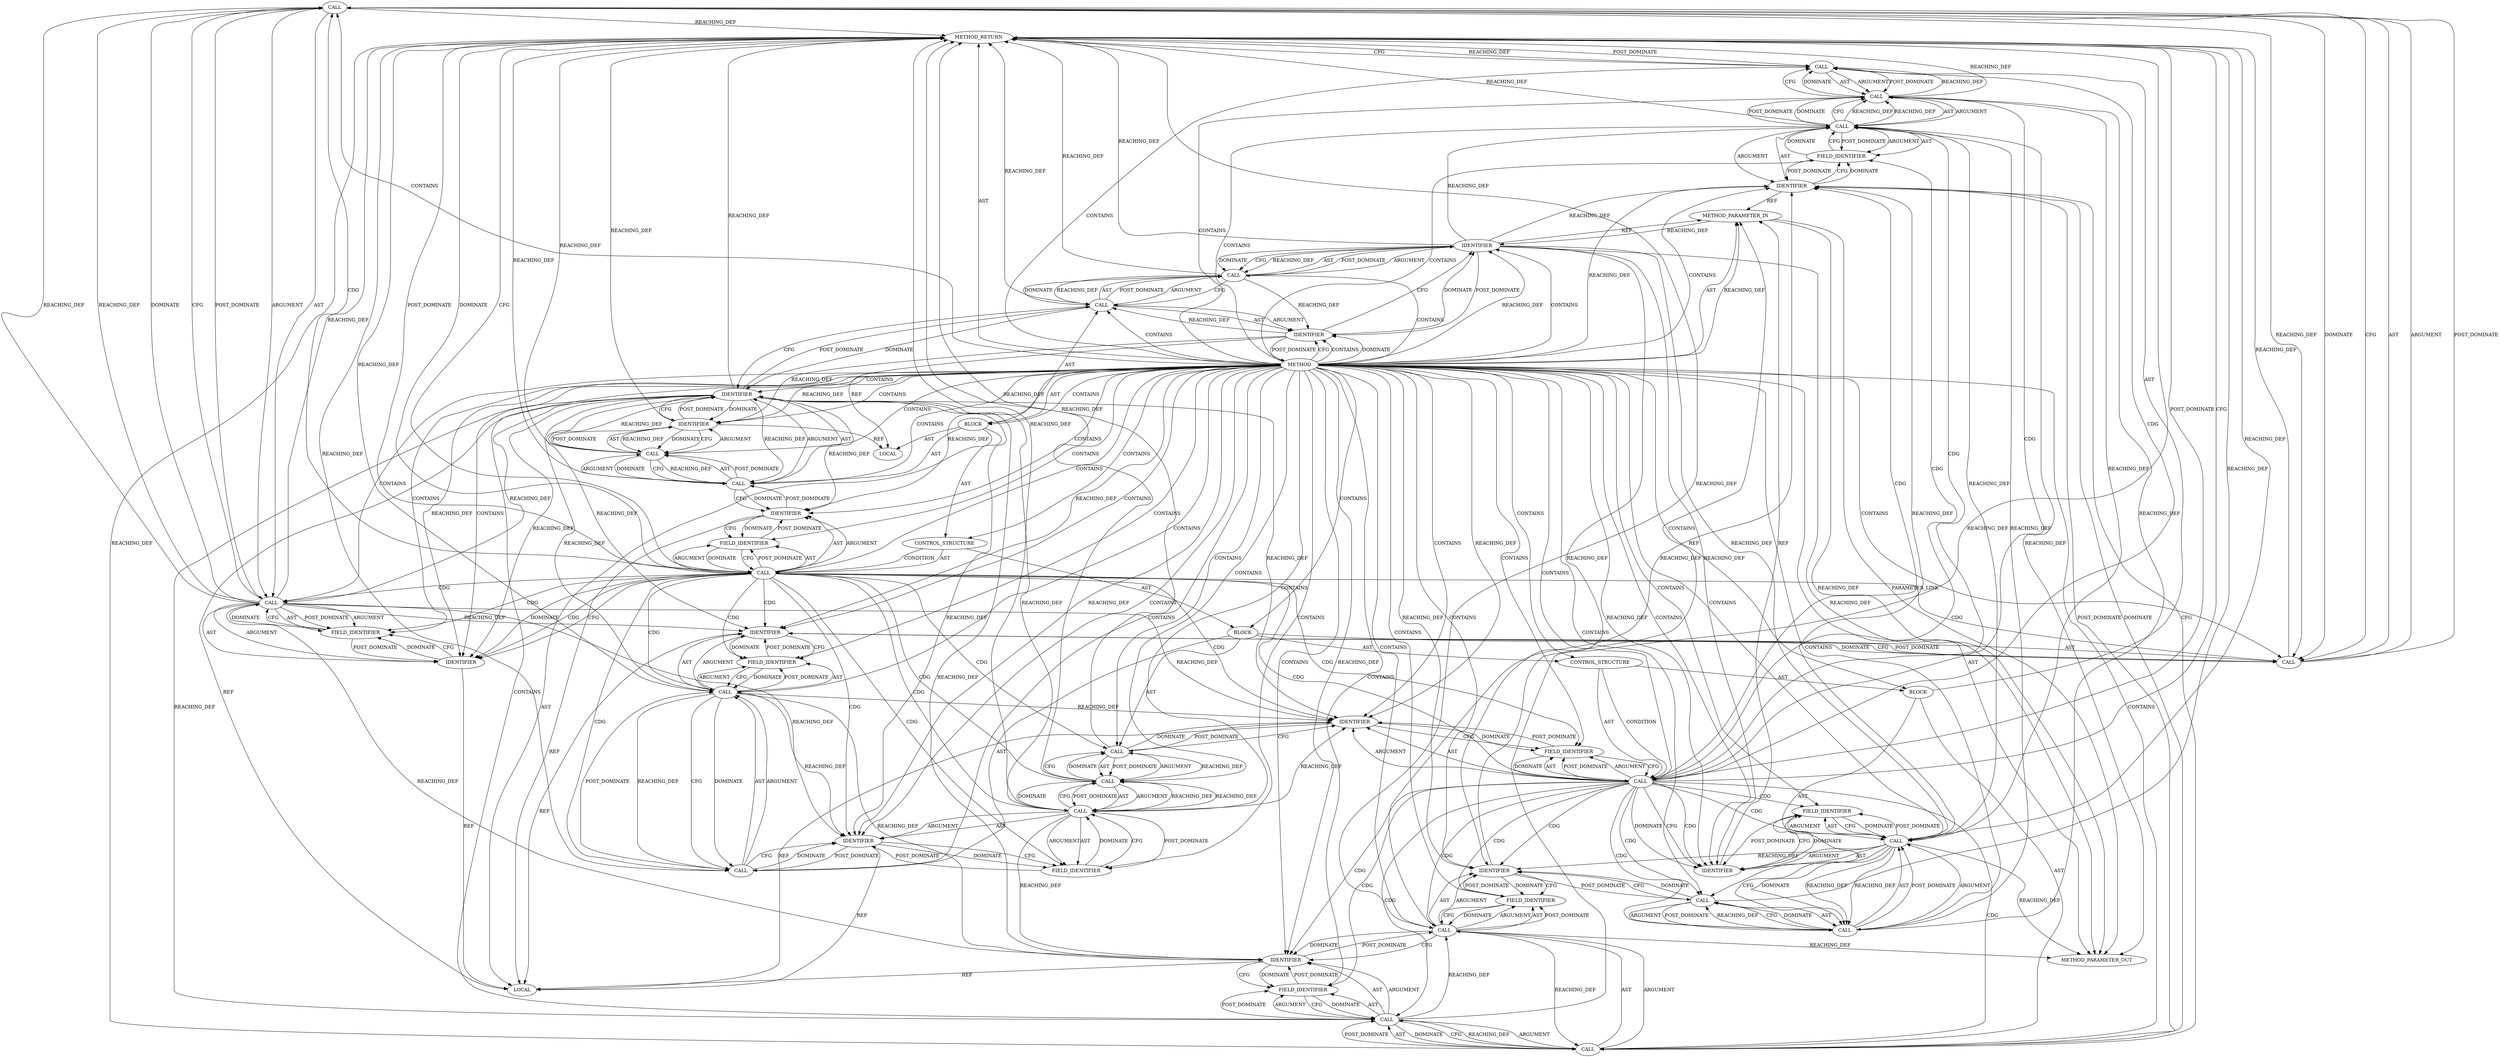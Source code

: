 digraph {
  17687 [label=CALL ORDER=1 ARGUMENT_INDEX=1 CODE="&ctx->rx_list" COLUMN_NUMBER=21 METHOD_FULL_NAME="<operator>.addressOf" LINE_NUMBER=2505 TYPE_FULL_NAME="<empty>" DISPATCH_TYPE="STATIC_DISPATCH" SIGNATURE="" NAME="<operator>.addressOf"]
  17680 [label=IDENTIFIER ORDER=1 ARGUMENT_INDEX=1 CODE="tls_ctx" COLUMN_NUMBER=48 LINE_NUMBER=2502 TYPE_FULL_NAME="tls_context*" NAME="tls_ctx"]
  17683 [label=IDENTIFIER ORDER=1 ARGUMENT_INDEX=1 CODE="ctx" COLUMN_NUMBER=6 LINE_NUMBER=2504 TYPE_FULL_NAME="tls_sw_context_rx*" NAME="ctx"]
  17702 [label=IDENTIFIER ORDER=1 ARGUMENT_INDEX=1 CODE="ctx" COLUMN_NUMBER=7 LINE_NUMBER=2512 TYPE_FULL_NAME="tls_sw_context_rx*" NAME="ctx"]
  21703 [label=METHOD_PARAMETER_OUT ORDER=1 CODE="struct sock *sk" IS_VARIADIC=false COLUMN_NUMBER=34 LINE_NUMBER=2499 TYPE_FULL_NAME="sock*" EVALUATION_STRATEGY="BY_VALUE" INDEX=1 NAME="sk"]
  17718 [label=CALL ORDER=1 ARGUMENT_INDEX=1 CODE="&sk->sk_callback_lock" COLUMN_NUMBER=20 METHOD_FULL_NAME="<operator>.addressOf" LINE_NUMBER=2515 TYPE_FULL_NAME="<empty>" DISPATCH_TYPE="STATIC_DISPATCH" SIGNATURE="" NAME="<operator>.addressOf"]
  17694 [label=FIELD_IDENTIFIER ORDER=2 ARGUMENT_INDEX=2 CODE="aead_recv" COLUMN_NUMBER=20 LINE_NUMBER=2506 CANONICAL_NAME="aead_recv"]
  17717 [label=CALL ORDER=3 ARGUMENT_INDEX=-1 CODE="write_unlock_bh(&sk->sk_callback_lock)" COLUMN_NUMBER=4 METHOD_FULL_NAME="write_unlock_bh" LINE_NUMBER=2515 TYPE_FULL_NAME="<empty>" DISPATCH_TYPE="STATIC_DISPATCH" SIGNATURE="" NAME="write_unlock_bh"]
  17670 [label=BLOCK ORDER=2 ARGUMENT_INDEX=-1 CODE="{
	struct tls_context *tls_ctx = tls_get_ctx(sk);
	struct tls_sw_context_rx *ctx = tls_sw_ctx_rx(tls_ctx);

	if (ctx->aead_recv) {
		__skb_queue_purge(&ctx->rx_list);
		crypto_free_aead(ctx->aead_recv);
		tls_strp_stop(&ctx->strp);
		/* If tls_sw_strparser_arm() was not called (cleanup paths)
		 * we still want to tls_strp_stop(), but sk->sk_data_ready was
		 * never swapped.
		 */
		if (ctx->saved_data_ready) {
			write_lock_bh(&sk->sk_callback_lock);
			sk->sk_data_ready = ctx->saved_data_ready;
			write_unlock_bh(&sk->sk_callback_lock);
		}
	}
}" COLUMN_NUMBER=1 LINE_NUMBER=2500 TYPE_FULL_NAME="void"]
  17703 [label=FIELD_IDENTIFIER ORDER=2 ARGUMENT_INDEX=2 CODE="saved_data_ready" COLUMN_NUMBER=7 LINE_NUMBER=2512 CANONICAL_NAME="saved_data_ready"]
  17679 [label=CALL ORDER=2 ARGUMENT_INDEX=2 CODE="tls_sw_ctx_rx(tls_ctx)" COLUMN_NUMBER=34 METHOD_FULL_NAME="tls_sw_ctx_rx" LINE_NUMBER=2502 TYPE_FULL_NAME="<empty>" DISPATCH_TYPE="STATIC_DISPATCH" SIGNATURE="" NAME="tls_sw_ctx_rx"]
  17691 [label=CALL ORDER=2 ARGUMENT_INDEX=-1 CODE="crypto_free_aead(ctx->aead_recv)" COLUMN_NUMBER=3 METHOD_FULL_NAME="crypto_free_aead" LINE_NUMBER=2506 TYPE_FULL_NAME="<empty>" DISPATCH_TYPE="STATIC_DISPATCH" SIGNATURE="" NAME="crypto_free_aead"]
  17684 [label=FIELD_IDENTIFIER ORDER=2 ARGUMENT_INDEX=2 CODE="aead_recv" COLUMN_NUMBER=6 LINE_NUMBER=2504 CANONICAL_NAME="aead_recv"]
  17699 [label=FIELD_IDENTIFIER ORDER=2 ARGUMENT_INDEX=2 CODE="strp" COLUMN_NUMBER=18 LINE_NUMBER=2507 CANONICAL_NAME="strp"]
  17701 [label=CALL ORDER=1 ARGUMENT_INDEX=-1 CODE="ctx->saved_data_ready" COLUMN_NUMBER=7 METHOD_FULL_NAME="<operator>.indirectFieldAccess" LINE_NUMBER=2512 TYPE_FULL_NAME="<empty>" DISPATCH_TYPE="STATIC_DISPATCH" SIGNATURE="" NAME="<operator>.indirectFieldAccess"]
  17715 [label=IDENTIFIER ORDER=1 ARGUMENT_INDEX=1 CODE="ctx" COLUMN_NUMBER=24 LINE_NUMBER=2514 TYPE_FULL_NAME="tls_sw_context_rx*" NAME="ctx"]
  17669 [label=METHOD_PARAMETER_IN ORDER=1 CODE="struct sock *sk" IS_VARIADIC=false COLUMN_NUMBER=34 LINE_NUMBER=2499 TYPE_FULL_NAME="sock*" EVALUATION_STRATEGY="BY_VALUE" INDEX=1 NAME="sk"]
  17697 [label=CALL ORDER=1 ARGUMENT_INDEX=1 CODE="ctx->strp" COLUMN_NUMBER=18 METHOD_FULL_NAME="<operator>.indirectFieldAccess" LINE_NUMBER=2507 TYPE_FULL_NAME="<empty>" DISPATCH_TYPE="STATIC_DISPATCH" SIGNATURE="" NAME="<operator>.indirectFieldAccess"]
  17722 [label=METHOD_RETURN ORDER=3 CODE="RET" COLUMN_NUMBER=1 LINE_NUMBER=2499 TYPE_FULL_NAME="void" EVALUATION_STRATEGY="BY_VALUE"]
  17682 [label=CALL ORDER=1 ARGUMENT_INDEX=-1 CODE="ctx->aead_recv" COLUMN_NUMBER=6 METHOD_FULL_NAME="<operator>.indirectFieldAccess" LINE_NUMBER=2504 TYPE_FULL_NAME="<empty>" DISPATCH_TYPE="STATIC_DISPATCH" SIGNATURE="" NAME="<operator>.indirectFieldAccess"]
  17706 [label=CALL ORDER=1 ARGUMENT_INDEX=1 CODE="&sk->sk_callback_lock" COLUMN_NUMBER=18 METHOD_FULL_NAME="<operator>.addressOf" LINE_NUMBER=2513 TYPE_FULL_NAME="<empty>" DISPATCH_TYPE="STATIC_DISPATCH" SIGNATURE="" NAME="<operator>.addressOf"]
  17719 [label=CALL ORDER=1 ARGUMENT_INDEX=1 CODE="sk->sk_callback_lock" COLUMN_NUMBER=21 METHOD_FULL_NAME="<operator>.indirectFieldAccess" LINE_NUMBER=2515 TYPE_FULL_NAME="<empty>" DISPATCH_TYPE="STATIC_DISPATCH" SIGNATURE="" NAME="<operator>.indirectFieldAccess"]
  17712 [label=IDENTIFIER ORDER=1 ARGUMENT_INDEX=1 CODE="sk" COLUMN_NUMBER=4 LINE_NUMBER=2514 TYPE_FULL_NAME="sock*" NAME="sk"]
  17688 [label=CALL ORDER=1 ARGUMENT_INDEX=1 CODE="ctx->rx_list" COLUMN_NUMBER=22 METHOD_FULL_NAME="<operator>.indirectFieldAccess" LINE_NUMBER=2505 TYPE_FULL_NAME="<empty>" DISPATCH_TYPE="STATIC_DISPATCH" SIGNATURE="" NAME="<operator>.indirectFieldAccess"]
  17681 [label=CONTROL_STRUCTURE CONTROL_STRUCTURE_TYPE="IF" ORDER=5 PARSER_TYPE_NAME="CASTIfStatement" ARGUMENT_INDEX=-1 CODE="if (ctx->aead_recv)" COLUMN_NUMBER=2 LINE_NUMBER=2504]
  17689 [label=IDENTIFIER ORDER=1 ARGUMENT_INDEX=1 CODE="ctx" COLUMN_NUMBER=22 LINE_NUMBER=2505 TYPE_FULL_NAME="tls_sw_context_rx*" NAME="ctx"]
  17708 [label=IDENTIFIER ORDER=1 ARGUMENT_INDEX=1 CODE="sk" COLUMN_NUMBER=19 LINE_NUMBER=2513 TYPE_FULL_NAME="sock*" NAME="sk"]
  17668 [label=METHOD COLUMN_NUMBER=1 LINE_NUMBER=2499 COLUMN_NUMBER_END=1 IS_EXTERNAL=false SIGNATURE="void tls_sw_release_resources_rx (sock*)" NAME="tls_sw_release_resources_rx" AST_PARENT_TYPE="TYPE_DECL" AST_PARENT_FULL_NAME="tls_sw.c:<global>" ORDER=56 CODE="void tls_sw_release_resources_rx(struct sock *sk)
{
	struct tls_context *tls_ctx = tls_get_ctx(sk);
	struct tls_sw_context_rx *ctx = tls_sw_ctx_rx(tls_ctx);

	if (ctx->aead_recv) {
		__skb_queue_purge(&ctx->rx_list);
		crypto_free_aead(ctx->aead_recv);
		tls_strp_stop(&ctx->strp);
		/* If tls_sw_strparser_arm() was not called (cleanup paths)
		 * we still want to tls_strp_stop(), but sk->sk_data_ready was
		 * never swapped.
		 */
		if (ctx->saved_data_ready) {
			write_lock_bh(&sk->sk_callback_lock);
			sk->sk_data_ready = ctx->saved_data_ready;
			write_unlock_bh(&sk->sk_callback_lock);
		}
	}
}" FULL_NAME="tls_sw_release_resources_rx" LINE_NUMBER_END=2518 FILENAME="tls_sw.c"]
  17685 [label=BLOCK ORDER=2 ARGUMENT_INDEX=-1 CODE="{
		__skb_queue_purge(&ctx->rx_list);
		crypto_free_aead(ctx->aead_recv);
		tls_strp_stop(&ctx->strp);
		/* If tls_sw_strparser_arm() was not called (cleanup paths)
		 * we still want to tls_strp_stop(), but sk->sk_data_ready was
		 * never swapped.
		 */
		if (ctx->saved_data_ready) {
			write_lock_bh(&sk->sk_callback_lock);
			sk->sk_data_ready = ctx->saved_data_ready;
			write_unlock_bh(&sk->sk_callback_lock);
		}
	}" COLUMN_NUMBER=22 LINE_NUMBER=2504 TYPE_FULL_NAME="void"]
  17677 [label=CALL ORDER=4 ARGUMENT_INDEX=-1 CODE="*ctx = tls_sw_ctx_rx(tls_ctx)" COLUMN_NUMBER=27 METHOD_FULL_NAME="<operator>.assignment" LINE_NUMBER=2502 TYPE_FULL_NAME="<empty>" DISPATCH_TYPE="STATIC_DISPATCH" SIGNATURE="" NAME="<operator>.assignment"]
  17707 [label=CALL ORDER=1 ARGUMENT_INDEX=1 CODE="sk->sk_callback_lock" COLUMN_NUMBER=19 METHOD_FULL_NAME="<operator>.indirectFieldAccess" LINE_NUMBER=2513 TYPE_FULL_NAME="<empty>" DISPATCH_TYPE="STATIC_DISPATCH" SIGNATURE="" NAME="<operator>.indirectFieldAccess"]
  17711 [label=CALL ORDER=1 ARGUMENT_INDEX=1 CODE="sk->sk_data_ready" COLUMN_NUMBER=4 METHOD_FULL_NAME="<operator>.indirectFieldAccess" LINE_NUMBER=2514 TYPE_FULL_NAME="<empty>" DISPATCH_TYPE="STATIC_DISPATCH" SIGNATURE="" NAME="<operator>.indirectFieldAccess"]
  17698 [label=IDENTIFIER ORDER=1 ARGUMENT_INDEX=1 CODE="ctx" COLUMN_NUMBER=18 LINE_NUMBER=2507 TYPE_FULL_NAME="tls_sw_context_rx*" NAME="ctx"]
  17690 [label=FIELD_IDENTIFIER ORDER=2 ARGUMENT_INDEX=2 CODE="rx_list" COLUMN_NUMBER=22 LINE_NUMBER=2505 CANONICAL_NAME="rx_list"]
  17673 [label=IDENTIFIER ORDER=1 ARGUMENT_INDEX=1 CODE="tls_ctx" COLUMN_NUMBER=22 LINE_NUMBER=2501 TYPE_FULL_NAME="tls_context*" NAME="tls_ctx"]
  17720 [label=IDENTIFIER ORDER=1 ARGUMENT_INDEX=1 CODE="sk" COLUMN_NUMBER=21 LINE_NUMBER=2515 TYPE_FULL_NAME="sock*" NAME="sk"]
  17686 [label=CALL ORDER=1 ARGUMENT_INDEX=-1 CODE="__skb_queue_purge(&ctx->rx_list)" COLUMN_NUMBER=3 METHOD_FULL_NAME="__skb_queue_purge" LINE_NUMBER=2505 TYPE_FULL_NAME="<empty>" DISPATCH_TYPE="STATIC_DISPATCH" SIGNATURE="" NAME="__skb_queue_purge"]
  17676 [label=LOCAL ORDER=3 CODE="struct tls_sw_context_rx* ctx" COLUMN_NUMBER=27 LINE_NUMBER=2502 TYPE_FULL_NAME="tls_sw_context_rx*" NAME="ctx"]
  17692 [label=CALL ORDER=1 ARGUMENT_INDEX=1 CODE="ctx->aead_recv" COLUMN_NUMBER=20 METHOD_FULL_NAME="<operator>.indirectFieldAccess" LINE_NUMBER=2506 TYPE_FULL_NAME="<empty>" DISPATCH_TYPE="STATIC_DISPATCH" SIGNATURE="" NAME="<operator>.indirectFieldAccess"]
  17695 [label=CALL ORDER=3 ARGUMENT_INDEX=-1 CODE="tls_strp_stop(&ctx->strp)" COLUMN_NUMBER=3 METHOD_FULL_NAME="tls_strp_stop" LINE_NUMBER=2507 TYPE_FULL_NAME="<empty>" DISPATCH_TYPE="STATIC_DISPATCH" SIGNATURE="" NAME="tls_strp_stop"]
  17714 [label=CALL ORDER=2 ARGUMENT_INDEX=2 CODE="ctx->saved_data_ready" COLUMN_NUMBER=24 METHOD_FULL_NAME="<operator>.indirectFieldAccess" LINE_NUMBER=2514 TYPE_FULL_NAME="<empty>" DISPATCH_TYPE="STATIC_DISPATCH" SIGNATURE="" NAME="<operator>.indirectFieldAccess"]
  17705 [label=CALL ORDER=1 ARGUMENT_INDEX=-1 CODE="write_lock_bh(&sk->sk_callback_lock)" COLUMN_NUMBER=4 METHOD_FULL_NAME="write_lock_bh" LINE_NUMBER=2513 TYPE_FULL_NAME="<empty>" DISPATCH_TYPE="STATIC_DISPATCH" SIGNATURE="" NAME="write_lock_bh"]
  17710 [label=CALL ORDER=2 ARGUMENT_INDEX=-1 CODE="sk->sk_data_ready = ctx->saved_data_ready" COLUMN_NUMBER=4 METHOD_FULL_NAME="<operator>.assignment" LINE_NUMBER=2514 TYPE_FULL_NAME="<empty>" DISPATCH_TYPE="STATIC_DISPATCH" SIGNATURE="" NAME="<operator>.assignment"]
  17713 [label=FIELD_IDENTIFIER ORDER=2 ARGUMENT_INDEX=2 CODE="sk_data_ready" COLUMN_NUMBER=4 LINE_NUMBER=2514 CANONICAL_NAME="sk_data_ready"]
  17696 [label=CALL ORDER=1 ARGUMENT_INDEX=1 CODE="&ctx->strp" COLUMN_NUMBER=17 METHOD_FULL_NAME="<operator>.addressOf" LINE_NUMBER=2507 TYPE_FULL_NAME="<empty>" DISPATCH_TYPE="STATIC_DISPATCH" SIGNATURE="" NAME="<operator>.addressOf"]
  17678 [label=IDENTIFIER ORDER=1 ARGUMENT_INDEX=1 CODE="ctx" COLUMN_NUMBER=28 LINE_NUMBER=2502 TYPE_FULL_NAME="tls_sw_context_rx*" NAME="ctx"]
  17693 [label=IDENTIFIER ORDER=1 ARGUMENT_INDEX=1 CODE="ctx" COLUMN_NUMBER=20 LINE_NUMBER=2506 TYPE_FULL_NAME="tls_sw_context_rx*" NAME="ctx"]
  17700 [label=CONTROL_STRUCTURE CONTROL_STRUCTURE_TYPE="IF" ORDER=4 PARSER_TYPE_NAME="CASTIfStatement" ARGUMENT_INDEX=-1 CODE="if (ctx->saved_data_ready)" COLUMN_NUMBER=3 LINE_NUMBER=2512]
  17675 [label=IDENTIFIER ORDER=1 ARGUMENT_INDEX=1 CODE="sk" COLUMN_NUMBER=44 LINE_NUMBER=2501 TYPE_FULL_NAME="sock*" NAME="sk"]
  17704 [label=BLOCK ORDER=2 ARGUMENT_INDEX=-1 CODE="{
			write_lock_bh(&sk->sk_callback_lock);
			sk->sk_data_ready = ctx->saved_data_ready;
			write_unlock_bh(&sk->sk_callback_lock);
		}" COLUMN_NUMBER=30 LINE_NUMBER=2512 TYPE_FULL_NAME="void"]
  17671 [label=LOCAL ORDER=1 CODE="struct tls_context* tls_ctx" COLUMN_NUMBER=21 LINE_NUMBER=2501 TYPE_FULL_NAME="tls_context*" NAME="tls_ctx"]
  17672 [label=CALL ORDER=2 ARGUMENT_INDEX=-1 CODE="*tls_ctx = tls_get_ctx(sk)" COLUMN_NUMBER=21 METHOD_FULL_NAME="<operator>.assignment" LINE_NUMBER=2501 TYPE_FULL_NAME="<empty>" DISPATCH_TYPE="STATIC_DISPATCH" SIGNATURE="" NAME="<operator>.assignment"]
  17716 [label=FIELD_IDENTIFIER ORDER=2 ARGUMENT_INDEX=2 CODE="saved_data_ready" COLUMN_NUMBER=24 LINE_NUMBER=2514 CANONICAL_NAME="saved_data_ready"]
  17674 [label=CALL ORDER=2 ARGUMENT_INDEX=2 CODE="tls_get_ctx(sk)" COLUMN_NUMBER=32 METHOD_FULL_NAME="tls_get_ctx" LINE_NUMBER=2501 TYPE_FULL_NAME="<empty>" DISPATCH_TYPE="STATIC_DISPATCH" SIGNATURE="" NAME="tls_get_ctx"]
  17709 [label=FIELD_IDENTIFIER ORDER=2 ARGUMENT_INDEX=2 CODE="sk_callback_lock" COLUMN_NUMBER=19 LINE_NUMBER=2513 CANONICAL_NAME="sk_callback_lock"]
  17721 [label=FIELD_IDENTIFIER ORDER=2 ARGUMENT_INDEX=2 CODE="sk_callback_lock" COLUMN_NUMBER=21 LINE_NUMBER=2515 CANONICAL_NAME="sk_callback_lock"]
  17678 -> 17715 [label=REACHING_DEF VARIABLE="ctx"]
  17718 -> 17717 [label=REACHING_DEF VARIABLE="&sk->sk_callback_lock"]
  17668 -> 17678 [label=CONTAINS ]
  17684 -> 17682 [label=DOMINATE ]
  17717 -> 17718 [label=AST ]
  17681 -> 17682 [label=AST ]
  17668 -> 17697 [label=CONTAINS ]
  17678 -> 17680 [label=CFG ]
  17719 -> 21703 [label=REACHING_DEF VARIABLE="sk->sk_callback_lock"]
  17719 -> 17720 [label=ARGUMENT ]
  17668 -> 17711 [label=CONTAINS ]
  17679 -> 17680 [label=ARGUMENT ]
  17668 -> 17690 [label=CONTAINS ]
  17668 -> 17694 [label=CONTAINS ]
  17716 -> 17714 [label=DOMINATE ]
  17688 -> 17687 [label=REACHING_DEF VARIABLE="ctx->rx_list"]
  17688 -> 17687 [label=REACHING_DEF VARIABLE="ctx->rx_list"]
  17701 -> 17713 [label=CDG ]
  17697 -> 17698 [label=AST ]
  17689 -> 17690 [label=DOMINATE ]
  17675 -> 17673 [label=POST_DOMINATE ]
  17680 -> 17679 [label=REACHING_DEF VARIABLE="tls_ctx"]
  17675 -> 21703 [label=REACHING_DEF VARIABLE="sk"]
  17679 -> 17680 [label=POST_DOMINATE ]
  17713 -> 17712 [label=POST_DOMINATE ]
  17668 -> 17719 [label=CONTAINS ]
  17706 -> 17718 [label=REACHING_DEF VARIABLE="&sk->sk_callback_lock"]
  17675 -> 17719 [label=REACHING_DEF VARIABLE="sk"]
  17683 -> 17677 [label=POST_DOMINATE ]
  17675 -> 17708 [label=REACHING_DEF VARIABLE="sk"]
  17697 -> 17699 [label=POST_DOMINATE ]
  17719 -> 17721 [label=POST_DOMINATE ]
  17668 -> 17703 [label=CONTAINS ]
  17715 -> 17716 [label=CFG ]
  17673 -> 17675 [label=CFG ]
  17717 -> 17718 [label=ARGUMENT ]
  17669 -> 21703 [label=REACHING_DEF VARIABLE="sk"]
  17701 -> 17722 [label=CFG ]
  17691 -> 17698 [label=CFG ]
  17683 -> 17684 [label=CFG ]
  17680 -> 17671 [label=REF ]
  17710 -> 17714 [label=ARGUMENT ]
  17707 -> 17706 [label=CFG ]
  17697 -> 17698 [label=ARGUMENT ]
  17715 -> 17676 [label=REF ]
  17696 -> 17695 [label=REACHING_DEF VARIABLE="&ctx->strp"]
  17716 -> 17714 [label=CFG ]
  17695 -> 17696 [label=AST ]
  17668 -> 17673 [label=CFG ]
  17701 -> 17702 [label=ARGUMENT ]
  17704 -> 17717 [label=AST ]
  17668 -> 17704 [label=CONTAINS ]
  17708 -> 17709 [label=CFG ]
  17698 -> 17699 [label=CFG ]
  17668 -> 17706 [label=CONTAINS ]
  17672 -> 17678 [label=CFG ]
  17672 -> 17674 [label=AST ]
  17672 -> 17674 [label=POST_DOMINATE ]
  17668 -> 17715 [label=CONTAINS ]
  17691 -> 17722 [label=REACHING_DEF VARIABLE="crypto_free_aead(ctx->aead_recv)"]
  17716 -> 17715 [label=POST_DOMINATE ]
  17668 -> 17695 [label=CONTAINS ]
  17707 -> 17718 [label=REACHING_DEF VARIABLE="sk->sk_callback_lock"]
  17713 -> 17711 [label=DOMINATE ]
  17686 -> 17687 [label=AST ]
  17722 -> 17682 [label=POST_DOMINATE ]
  17674 -> 17672 [label=CFG ]
  17682 -> 17694 [label=CDG ]
  17714 -> 17722 [label=REACHING_DEF VARIABLE="ctx->saved_data_ready"]
  17696 -> 17695 [label=CFG ]
  17708 -> 17669 [label=REF ]
  17674 -> 17675 [label=AST ]
  17701 -> 17717 [label=CDG ]
  17693 -> 17694 [label=DOMINATE ]
  17707 -> 17708 [label=ARGUMENT ]
  17668 -> 17689 [label=REACHING_DEF VARIABLE=""]
  17702 -> 17676 [label=REF ]
  17706 -> 17707 [label=AST ]
  17701 -> 17707 [label=CDG ]
  17712 -> 17705 [label=POST_DOMINATE ]
  17710 -> 17722 [label=REACHING_DEF VARIABLE="sk->sk_data_ready = ctx->saved_data_ready"]
  17711 -> 17712 [label=AST ]
  17720 -> 17721 [label=CFG ]
  17668 -> 17675 [label=REACHING_DEF VARIABLE=""]
  17694 -> 17692 [label=CFG ]
  17668 -> 17689 [label=CONTAINS ]
  17696 -> 17695 [label=DOMINATE ]
  17680 -> 17679 [label=DOMINATE ]
  17701 -> 17702 [label=AST ]
  17668 -> 17688 [label=CONTAINS ]
  17691 -> 17692 [label=AST ]
  17668 -> 17673 [label=CONTAINS ]
  17707 -> 17706 [label=DOMINATE ]
  17711 -> 17715 [label=CFG ]
  17674 -> 17672 [label=REACHING_DEF VARIABLE="tls_get_ctx(sk)"]
  17674 -> 17675 [label=POST_DOMINATE ]
  17707 -> 17720 [label=REACHING_DEF VARIABLE="sk->sk_callback_lock"]
  17690 -> 17688 [label=DOMINATE ]
  17668 -> 17685 [label=CONTAINS ]
  17682 -> 17695 [label=CDG ]
  17693 -> 17694 [label=CFG ]
  17701 -> 17721 [label=CDG ]
  17675 -> 17722 [label=REACHING_DEF VARIABLE="sk"]
  17668 -> 17701 [label=CONTAINS ]
  17691 -> 17692 [label=ARGUMENT ]
  17695 -> 17702 [label=CFG ]
  17714 -> 17710 [label=DOMINATE ]
  17706 -> 17705 [label=REACHING_DEF VARIABLE="&sk->sk_callback_lock"]
  17668 -> 17709 [label=CONTAINS ]
  17679 -> 17677 [label=DOMINATE ]
  17686 -> 17693 [label=DOMINATE ]
  17688 -> 17687 [label=DOMINATE ]
  17702 -> 17703 [label=CFG ]
  17710 -> 17714 [label=POST_DOMINATE ]
  17668 -> 17716 [label=CONTAINS ]
  17711 -> 17722 [label=REACHING_DEF VARIABLE="sk->sk_data_ready"]
  17678 -> 17672 [label=POST_DOMINATE ]
  17701 -> 17714 [label=CDG ]
  17714 -> 17715 [label=AST ]
  17668 -> 17681 [label=CONTAINS ]
  17688 -> 17689 [label=AST ]
  17686 -> 17693 [label=CFG ]
  17705 -> 17706 [label=AST ]
  17668 -> 17720 [label=REACHING_DEF VARIABLE=""]
  17670 -> 17681 [label=AST ]
  17692 -> 17698 [label=REACHING_DEF VARIABLE="ctx->aead_recv"]
  17668 -> 17717 [label=CONTAINS ]
  17673 -> 17675 [label=DOMINATE ]
  17712 -> 17669 [label=REF ]
  17672 -> 17673 [label=AST ]
  17668 -> 17682 [label=CONTAINS ]
  17712 -> 17713 [label=DOMINATE ]
  17711 -> 17713 [label=ARGUMENT ]
  17692 -> 17691 [label=DOMINATE ]
  17705 -> 17706 [label=POST_DOMINATE ]
  17705 -> 17712 [label=CFG ]
  17695 -> 17722 [label=REACHING_DEF VARIABLE="tls_strp_stop(&ctx->strp)"]
  17719 -> 17721 [label=ARGUMENT ]
  17690 -> 17688 [label=CFG ]
  17700 -> 17701 [label=AST ]
  17668 -> 17712 [label=CONTAINS ]
  17717 -> 17718 [label=POST_DOMINATE ]
  17692 -> 17715 [label=REACHING_DEF VARIABLE="ctx->aead_recv"]
  17711 -> 17710 [label=REACHING_DEF VARIABLE="sk->sk_data_ready"]
  17678 -> 17683 [label=REACHING_DEF VARIABLE="ctx"]
  17701 -> 17720 [label=CDG ]
  17668 -> 17670 [label=AST ]
  17721 -> 17719 [label=DOMINATE ]
  17680 -> 17678 [label=POST_DOMINATE ]
  17701 -> 17708 [label=CDG ]
  17688 -> 17715 [label=REACHING_DEF VARIABLE="ctx->rx_list"]
  17678 -> 17693 [label=REACHING_DEF VARIABLE="ctx"]
  17682 -> 17686 [label=CDG ]
  17678 -> 17702 [label=REACHING_DEF VARIABLE="ctx"]
  17718 -> 17719 [label=AST ]
  17682 -> 17703 [label=CDG ]
  17682 -> 17696 [label=CDG ]
  17680 -> 17722 [label=REACHING_DEF VARIABLE="tls_ctx"]
  17674 -> 17673 [label=REACHING_DEF VARIABLE="tls_get_ctx(sk)"]
  17703 -> 17702 [label=POST_DOMINATE ]
  17668 -> 17673 [label=DOMINATE ]
  17701 -> 17710 [label=CDG ]
  17709 -> 17707 [label=DOMINATE ]
  17682 -> 17699 [label=CDG ]
  17668 -> 17693 [label=REACHING_DEF VARIABLE=""]
  17699 -> 17697 [label=DOMINATE ]
  17705 -> 17706 [label=ARGUMENT ]
  17668 -> 17683 [label=REACHING_DEF VARIABLE=""]
  17722 -> 17701 [label=POST_DOMINATE ]
  17673 -> 17671 [label=REF ]
  17701 -> 17715 [label=CDG ]
  17682 -> 17684 [label=POST_DOMINATE ]
  17709 -> 17708 [label=POST_DOMINATE ]
  17670 -> 17677 [label=AST ]
  17701 -> 17708 [label=DOMINATE ]
  17718 -> 17722 [label=REACHING_DEF VARIABLE="&sk->sk_callback_lock"]
  17717 -> 17722 [label=CFG ]
  17699 -> 17697 [label=CFG ]
  17715 -> 17711 [label=POST_DOMINATE ]
  17668 -> 17707 [label=CONTAINS ]
  17678 -> 17697 [label=REACHING_DEF VARIABLE="ctx"]
  17675 -> 17674 [label=DOMINATE ]
  17682 -> 17683 [label=AST ]
  17677 -> 17683 [label=DOMINATE ]
  17668 -> 17686 [label=CONTAINS ]
  17668 -> 17700 [label=CONTAINS ]
  17682 -> 17687 [label=CDG ]
  17698 -> 17691 [label=POST_DOMINATE ]
  17677 -> 17678 [label=ARGUMENT ]
  17675 -> 17674 [label=CFG ]
  17687 -> 17688 [label=POST_DOMINATE ]
  17720 -> 17710 [label=POST_DOMINATE ]
  17678 -> 17692 [label=REACHING_DEF VARIABLE="ctx"]
  17678 -> 17680 [label=DOMINATE ]
  17670 -> 17672 [label=AST ]
  17688 -> 17690 [label=AST ]
  17698 -> 17699 [label=DOMINATE ]
  17713 -> 17711 [label=CFG ]
  17710 -> 17714 [label=AST ]
  17675 -> 17712 [label=REACHING_DEF VARIABLE="sk"]
  17682 -> 17697 [label=CDG ]
  17687 -> 17688 [label=ARGUMENT ]
  17682 -> 17693 [label=CDG ]
  17714 -> 17711 [label=REACHING_DEF VARIABLE="ctx->saved_data_ready"]
  17674 -> 17722 [label=REACHING_DEF VARIABLE="tls_get_ctx(sk)"]
  17690 -> 17689 [label=POST_DOMINATE ]
  17670 -> 17676 [label=AST ]
  17711 -> 17713 [label=AST ]
  17682 -> 17690 [label=CDG ]
  17685 -> 17700 [label=AST ]
  17693 -> 17686 [label=POST_DOMINATE ]
  17692 -> 17693 [label=AST ]
  17707 -> 21703 [label=REACHING_DEF VARIABLE="sk->sk_callback_lock"]
  17673 -> 17680 [label=REACHING_DEF VARIABLE="tls_ctx"]
  17707 -> 17719 [label=REACHING_DEF VARIABLE="sk->sk_callback_lock"]
  17714 -> 17715 [label=ARGUMENT ]
  17692 -> 17694 [label=POST_DOMINATE ]
  17718 -> 17719 [label=ARGUMENT ]
  17719 -> 17722 [label=REACHING_DEF VARIABLE="sk->sk_callback_lock"]
  17696 -> 17722 [label=REACHING_DEF VARIABLE="&ctx->strp"]
  17685 -> 17691 [label=AST ]
  17710 -> 17711 [label=AST ]
  17711 -> 21703 [label=REACHING_DEF VARIABLE="sk->sk_data_ready"]
  17677 -> 17679 [label=AST ]
  17704 -> 17710 [label=AST ]
  17668 -> 17692 [label=CONTAINS ]
  17668 -> 17680 [label=REACHING_DEF VARIABLE=""]
  17688 -> 17690 [label=POST_DOMINATE ]
  17701 -> 17703 [label=AST ]
  17708 -> 17709 [label=DOMINATE ]
  17668 -> 17696 [label=CONTAINS ]
  17675 -> 17707 [label=REACHING_DEF VARIABLE="sk"]
  17672 -> 17678 [label=DOMINATE ]
  17674 -> 17675 [label=ARGUMENT ]
  17714 -> 17716 [label=AST ]
  17705 -> 17722 [label=REACHING_DEF VARIABLE="write_lock_bh(&sk->sk_callback_lock)"]
  17711 -> 17720 [label=REACHING_DEF VARIABLE="sk->sk_data_ready"]
  17696 -> 17697 [label=POST_DOMINATE ]
  17679 -> 17678 [label=REACHING_DEF VARIABLE="tls_sw_ctx_rx(tls_ctx)"]
  17717 -> 17722 [label=REACHING_DEF VARIABLE="write_unlock_bh(&sk->sk_callback_lock)"]
  17692 -> 17693 [label=ARGUMENT ]
  17687 -> 17686 [label=REACHING_DEF VARIABLE="&ctx->rx_list"]
  17702 -> 17703 [label=DOMINATE ]
  17688 -> 17689 [label=ARGUMENT ]
  17668 -> 17722 [label=AST ]
  17678 -> 17698 [label=REACHING_DEF VARIABLE="ctx"]
  17682 -> 17683 [label=ARGUMENT ]
  17696 -> 17697 [label=ARGUMENT ]
  17700 -> 17704 [label=AST ]
  17696 -> 17697 [label=AST ]
  17701 -> 17703 [label=POST_DOMINATE ]
  17682 -> 17701 [label=CDG ]
  17719 -> 17718 [label=DOMINATE ]
  17707 -> 17709 [label=POST_DOMINATE ]
  17687 -> 17722 [label=REACHING_DEF VARIABLE="&ctx->rx_list"]
  17682 -> 17684 [label=AST ]
  17668 -> 17702 [label=CONTAINS ]
  17711 -> 17713 [label=POST_DOMINATE ]
  17675 -> 17669 [label=REF ]
  17668 -> 17698 [label=REACHING_DEF VARIABLE=""]
  17706 -> 17705 [label=CFG ]
  17701 -> 17706 [label=CDG ]
  17710 -> 17720 [label=DOMINATE ]
  17707 -> 17708 [label=AST ]
  17714 -> 17716 [label=POST_DOMINATE ]
  17668 -> 17702 [label=REACHING_DEF VARIABLE=""]
  17678 -> 17722 [label=REACHING_DEF VARIABLE="ctx"]
  17687 -> 17686 [label=DOMINATE ]
  17668 -> 17713 [label=CONTAINS ]
  17678 -> 17714 [label=REACHING_DEF VARIABLE="ctx"]
  17697 -> 17696 [label=REACHING_DEF VARIABLE="ctx->strp"]
  17697 -> 17696 [label=REACHING_DEF VARIABLE="ctx->strp"]
  17692 -> 17691 [label=REACHING_DEF VARIABLE="ctx->aead_recv"]
  17697 -> 17696 [label=DOMINATE ]
  17682 -> 17688 [label=CDG ]
  17701 -> 17719 [label=CDG ]
  17678 -> 17677 [label=REACHING_DEF VARIABLE="ctx"]
  17677 -> 17679 [label=POST_DOMINATE ]
  17668 -> 17680 [label=CONTAINS ]
  17701 -> 17705 [label=CDG ]
  17672 -> 17674 [label=ARGUMENT ]
  17679 -> 17677 [label=CFG ]
  17670 -> 17671 [label=AST ]
  17700 -> 17701 [label=CONDITION ]
  17701 -> 17711 [label=CDG ]
  17718 -> 17717 [label=CFG ]
  17691 -> 17692 [label=POST_DOMINATE ]
  17714 -> 17710 [label=CFG ]
  17683 -> 17676 [label=REF ]
  17668 -> 17672 [label=CONTAINS ]
  17719 -> 17721 [label=AST ]
  17701 -> 17712 [label=CDG ]
  17688 -> 17693 [label=REACHING_DEF VARIABLE="ctx->rx_list"]
  17692 -> 17694 [label=AST ]
  17685 -> 17686 [label=AST ]
  17668 -> 17677 [label=CONTAINS ]
  17677 -> 17679 [label=ARGUMENT ]
  17668 -> 17699 [label=CONTAINS ]
  17702 -> 17695 [label=POST_DOMINATE ]
  17668 -> 17683 [label=CONTAINS ]
  17668 -> 17708 [label=REACHING_DEF VARIABLE=""]
  17675 -> 17674 [label=REACHING_DEF VARIABLE="sk"]
  17687 -> 17688 [label=AST ]
  17673 -> 17668 [label=POST_DOMINATE ]
  17682 -> 17722 [label=DOMINATE ]
  17668 -> 17708 [label=CONTAINS ]
  17720 -> 17669 [label=REF ]
  17682 -> 17692 [label=CDG ]
  17688 -> 17702 [label=REACHING_DEF VARIABLE="ctx->rx_list"]
  17680 -> 17679 [label=CFG ]
  17668 -> 17674 [label=CONTAINS ]
  17682 -> 17689 [label=DOMINATE ]
  17668 -> 17720 [label=CONTAINS ]
  17693 -> 17676 [label=REF ]
  17706 -> 17719 [label=REACHING_DEF VARIABLE="&sk->sk_callback_lock"]
  17675 -> 17720 [label=REACHING_DEF VARIABLE="sk"]
  17674 -> 17672 [label=DOMINATE ]
  17689 -> 17676 [label=REF ]
  17677 -> 17683 [label=CFG ]
  17701 -> 17709 [label=CDG ]
  17719 -> 17718 [label=CFG ]
  17679 -> 17677 [label=REACHING_DEF VARIABLE="tls_sw_ctx_rx(tls_ctx)"]
  17718 -> 17719 [label=POST_DOMINATE ]
  17710 -> 17711 [label=ARGUMENT ]
  17706 -> 17705 [label=DOMINATE ]
  17694 -> 17692 [label=DOMINATE ]
  17720 -> 17721 [label=DOMINATE ]
  17714 -> 17710 [label=REACHING_DEF VARIABLE="ctx->saved_data_ready"]
  17668 -> 17687 [label=CONTAINS ]
  17682 -> 17702 [label=CDG ]
  17707 -> 17709 [label=ARGUMENT ]
  17682 -> 17698 [label=CDG ]
  17681 -> 17685 [label=AST ]
  17714 -> 17716 [label=ARGUMENT ]
  17705 -> 17712 [label=DOMINATE ]
  17668 -> 17684 [label=CONTAINS ]
  17668 -> 17693 [label=CONTAINS ]
  17697 -> 17699 [label=ARGUMENT ]
  17669 -> 21703 [label=PARAMETER_LINK ]
  17668 -> 17712 [label=REACHING_DEF VARIABLE=""]
  17703 -> 17701 [label=CFG ]
  17668 -> 17669 [label=AST ]
  17704 -> 17705 [label=AST ]
  17678 -> 17689 [label=REACHING_DEF VARIABLE="ctx"]
  17709 -> 17707 [label=CFG ]
  17697 -> 17696 [label=CFG ]
  17701 -> 17703 [label=ARGUMENT ]
  17695 -> 17702 [label=DOMINATE ]
  17715 -> 17716 [label=DOMINATE ]
  17707 -> 17722 [label=REACHING_DEF VARIABLE="sk->sk_callback_lock"]
  17697 -> 17722 [label=REACHING_DEF VARIABLE="ctx->strp"]
  17682 -> 17722 [label=CFG ]
  17668 -> 17679 [label=CONTAINS ]
  17722 -> 17717 [label=POST_DOMINATE ]
  17688 -> 17698 [label=REACHING_DEF VARIABLE="ctx->rx_list"]
  17719 -> 17720 [label=AST ]
  17697 -> 17715 [label=REACHING_DEF VARIABLE="ctx->strp"]
  17706 -> 17707 [label=POST_DOMINATE ]
  17668 -> 17669 [label=REACHING_DEF VARIABLE=""]
  17687 -> 17686 [label=CFG ]
  17668 -> 17715 [label=REACHING_DEF VARIABLE=""]
  17668 -> 17698 [label=CONTAINS ]
  17698 -> 17676 [label=REF ]
  17707 -> 17706 [label=REACHING_DEF VARIABLE="sk->sk_callback_lock"]
  17707 -> 17706 [label=REACHING_DEF VARIABLE="sk->sk_callback_lock"]
  17692 -> 17702 [label=REACHING_DEF VARIABLE="ctx->aead_recv"]
  17688 -> 17690 [label=ARGUMENT ]
  17672 -> 17722 [label=REACHING_DEF VARIABLE="*tls_ctx = tls_get_ctx(sk)"]
  17692 -> 17694 [label=ARGUMENT ]
  17688 -> 17722 [label=REACHING_DEF VARIABLE="ctx->rx_list"]
  17718 -> 17717 [label=DOMINATE ]
  17677 -> 17722 [label=REACHING_DEF VARIABLE="*ctx = tls_sw_ctx_rx(tls_ctx)"]
  17719 -> 17718 [label=REACHING_DEF VARIABLE="sk->sk_callback_lock"]
  17719 -> 17718 [label=REACHING_DEF VARIABLE="sk->sk_callback_lock"]
  17668 -> 17691 [label=CONTAINS ]
  17682 -> 17689 [label=CDG ]
  17673 -> 17672 [label=REACHING_DEF VARIABLE="tls_ctx"]
  17692 -> 17722 [label=REACHING_DEF VARIABLE="ctx->aead_recv"]
  17706 -> 17707 [label=ARGUMENT ]
  17710 -> 17720 [label=CFG ]
  17686 -> 17722 [label=REACHING_DEF VARIABLE="__skb_queue_purge(&ctx->rx_list)"]
  17682 -> 17684 [label=ARGUMENT ]
  17686 -> 17687 [label=ARGUMENT ]
  17682 -> 17689 [label=CFG ]
  17691 -> 17698 [label=DOMINATE ]
  17668 -> 17705 [label=CONTAINS ]
  17707 -> 17712 [label=REACHING_DEF VARIABLE="sk->sk_callback_lock"]
  17683 -> 17684 [label=DOMINATE ]
  17678 -> 17688 [label=REACHING_DEF VARIABLE="ctx"]
  17668 -> 17721 [label=CONTAINS ]
  17668 -> 21703 [label=AST ]
  17668 -> 17718 [label=CONTAINS ]
  17668 -> 17675 [label=CONTAINS ]
  17701 -> 17708 [label=CFG ]
  17712 -> 17713 [label=CFG ]
  17711 -> 17712 [label=ARGUMENT ]
  17699 -> 17698 [label=POST_DOMINATE ]
  17701 -> 17718 [label=CDG ]
  17695 -> 17696 [label=POST_DOMINATE ]
  17669 -> 17675 [label=REACHING_DEF VARIABLE="sk"]
  17684 -> 17683 [label=POST_DOMINATE ]
  17682 -> 17691 [label=CDG ]
  17679 -> 17722 [label=REACHING_DEF VARIABLE="tls_sw_ctx_rx(tls_ctx)"]
  17689 -> 17690 [label=CFG ]
  17701 -> 17716 [label=CDG ]
  17685 -> 17695 [label=AST ]
  17703 -> 17701 [label=DOMINATE ]
  17694 -> 17693 [label=POST_DOMINATE ]
  17681 -> 17682 [label=CONDITION ]
  17668 -> 17714 [label=CONTAINS ]
  17688 -> 17687 [label=CFG ]
  17668 -> 17710 [label=CONTAINS ]
  17697 -> 17699 [label=AST ]
  17697 -> 17702 [label=REACHING_DEF VARIABLE="ctx->strp"]
  17692 -> 17691 [label=CFG ]
  17711 -> 17715 [label=DOMINATE ]
  17678 -> 17676 [label=REF ]
  17679 -> 17680 [label=AST ]
  17672 -> 17673 [label=ARGUMENT ]
  17684 -> 17682 [label=CFG ]
  17721 -> 17720 [label=POST_DOMINATE ]
  17721 -> 17719 [label=CFG ]
  17677 -> 17678 [label=AST ]
  17686 -> 17687 [label=POST_DOMINATE ]
  17668 -> 17670 [label=CONTAINS ]
  17695 -> 17696 [label=ARGUMENT ]
  17707 -> 17709 [label=AST ]
}
